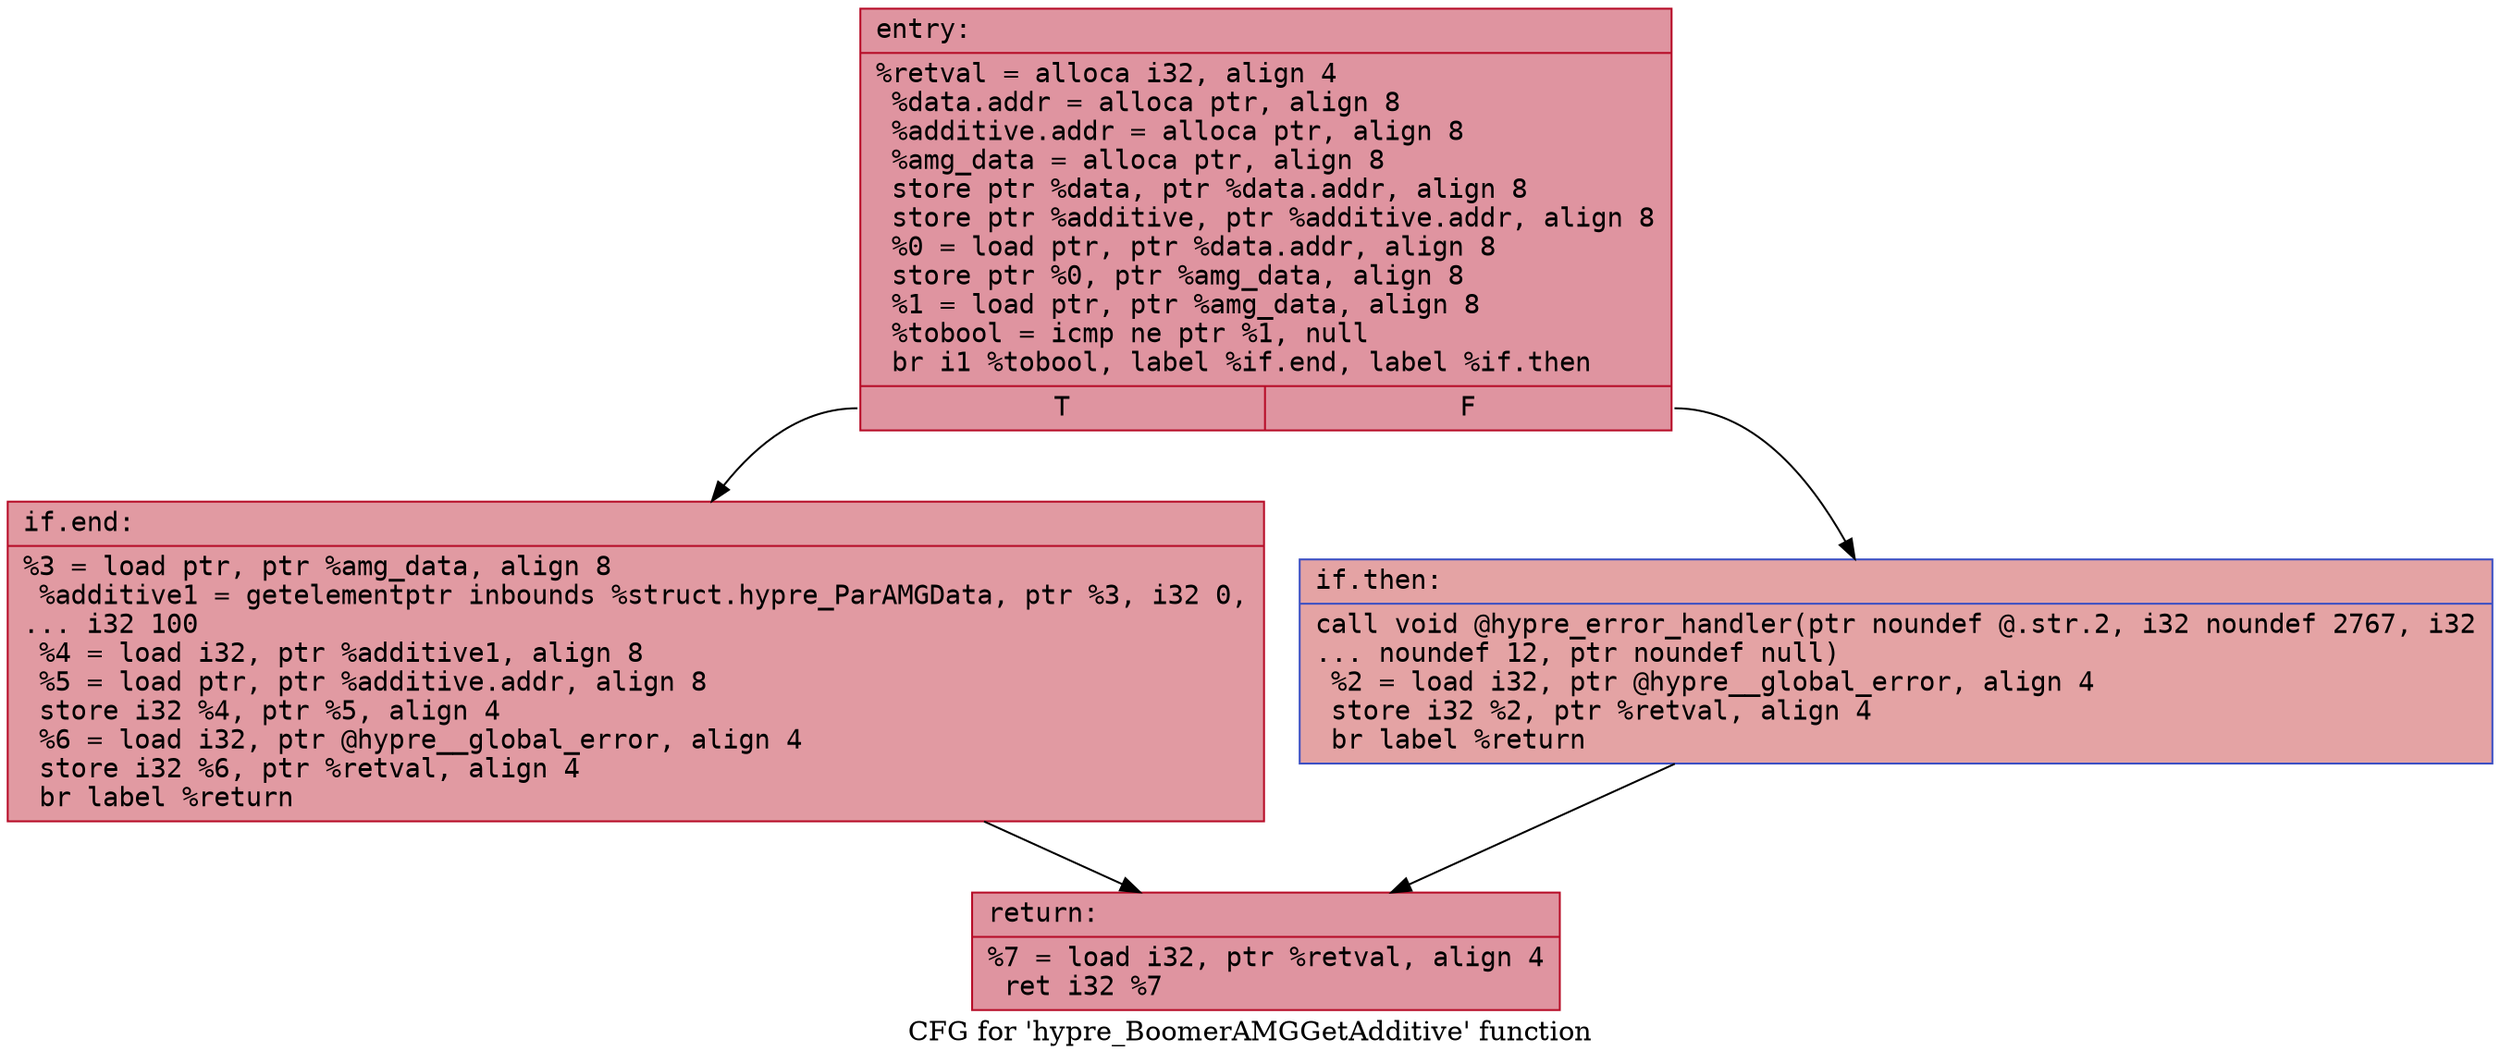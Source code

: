 digraph "CFG for 'hypre_BoomerAMGGetAdditive' function" {
	label="CFG for 'hypre_BoomerAMGGetAdditive' function";

	Node0x55fa80ab20f0 [shape=record,color="#b70d28ff", style=filled, fillcolor="#b70d2870" fontname="Courier",label="{entry:\l|  %retval = alloca i32, align 4\l  %data.addr = alloca ptr, align 8\l  %additive.addr = alloca ptr, align 8\l  %amg_data = alloca ptr, align 8\l  store ptr %data, ptr %data.addr, align 8\l  store ptr %additive, ptr %additive.addr, align 8\l  %0 = load ptr, ptr %data.addr, align 8\l  store ptr %0, ptr %amg_data, align 8\l  %1 = load ptr, ptr %amg_data, align 8\l  %tobool = icmp ne ptr %1, null\l  br i1 %tobool, label %if.end, label %if.then\l|{<s0>T|<s1>F}}"];
	Node0x55fa80ab20f0:s0 -> Node0x55fa80ab2730[tooltip="entry -> if.end\nProbability 62.50%" ];
	Node0x55fa80ab20f0:s1 -> Node0x55fa80ab27a0[tooltip="entry -> if.then\nProbability 37.50%" ];
	Node0x55fa80ab27a0 [shape=record,color="#3d50c3ff", style=filled, fillcolor="#c32e3170" fontname="Courier",label="{if.then:\l|  call void @hypre_error_handler(ptr noundef @.str.2, i32 noundef 2767, i32\l... noundef 12, ptr noundef null)\l  %2 = load i32, ptr @hypre__global_error, align 4\l  store i32 %2, ptr %retval, align 4\l  br label %return\l}"];
	Node0x55fa80ab27a0 -> Node0x55fa80ab2c60[tooltip="if.then -> return\nProbability 100.00%" ];
	Node0x55fa80ab2730 [shape=record,color="#b70d28ff", style=filled, fillcolor="#bb1b2c70" fontname="Courier",label="{if.end:\l|  %3 = load ptr, ptr %amg_data, align 8\l  %additive1 = getelementptr inbounds %struct.hypre_ParAMGData, ptr %3, i32 0,\l... i32 100\l  %4 = load i32, ptr %additive1, align 8\l  %5 = load ptr, ptr %additive.addr, align 8\l  store i32 %4, ptr %5, align 4\l  %6 = load i32, ptr @hypre__global_error, align 4\l  store i32 %6, ptr %retval, align 4\l  br label %return\l}"];
	Node0x55fa80ab2730 -> Node0x55fa80ab2c60[tooltip="if.end -> return\nProbability 100.00%" ];
	Node0x55fa80ab2c60 [shape=record,color="#b70d28ff", style=filled, fillcolor="#b70d2870" fontname="Courier",label="{return:\l|  %7 = load i32, ptr %retval, align 4\l  ret i32 %7\l}"];
}
